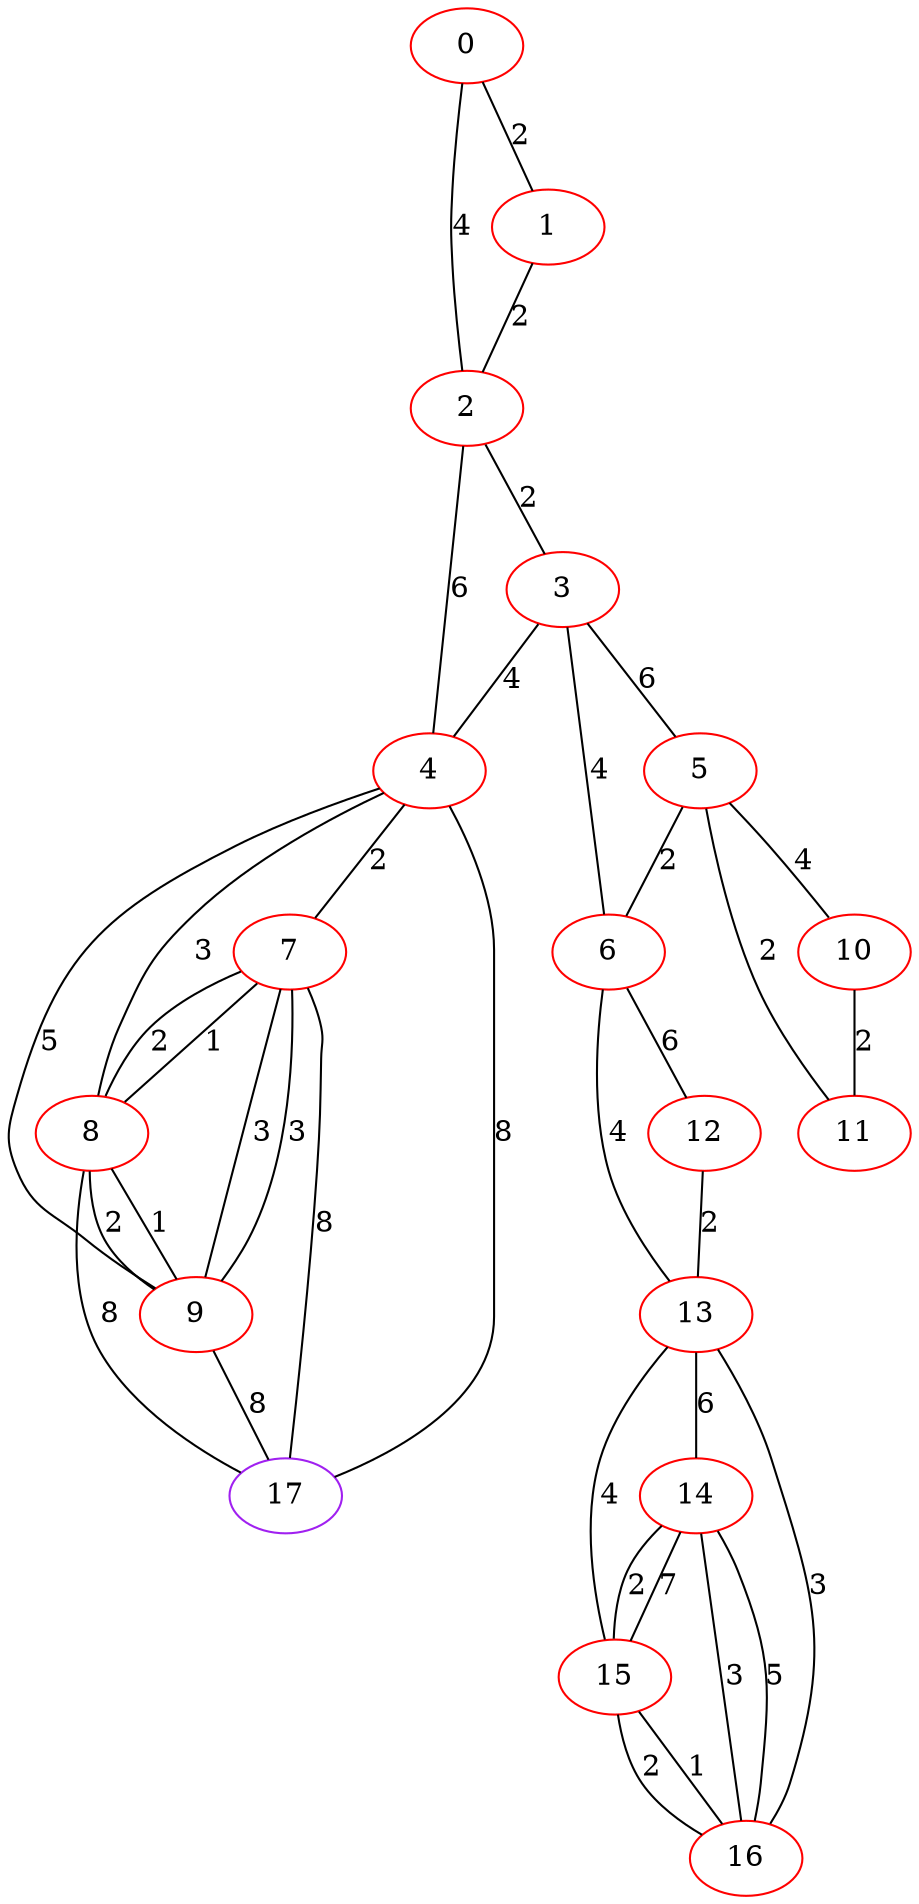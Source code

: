 graph "" {
0 [color=red, weight=1];
1 [color=red, weight=1];
2 [color=red, weight=1];
3 [color=red, weight=1];
4 [color=red, weight=1];
5 [color=red, weight=1];
6 [color=red, weight=1];
7 [color=red, weight=1];
8 [color=red, weight=1];
9 [color=red, weight=1];
10 [color=red, weight=1];
11 [color=red, weight=1];
12 [color=red, weight=1];
13 [color=red, weight=1];
14 [color=red, weight=1];
15 [color=red, weight=1];
16 [color=red, weight=1];
17 [color=purple, weight=4];
0 -- 1  [key=0, label=2];
0 -- 2  [key=0, label=4];
1 -- 2  [key=0, label=2];
2 -- 3  [key=0, label=2];
2 -- 4  [key=0, label=6];
3 -- 4  [key=0, label=4];
3 -- 5  [key=0, label=6];
3 -- 6  [key=0, label=4];
4 -- 7  [key=0, label=2];
4 -- 8  [key=0, label=3];
4 -- 9  [key=0, label=5];
4 -- 17  [key=0, label=8];
5 -- 10  [key=0, label=4];
5 -- 11  [key=0, label=2];
5 -- 6  [key=0, label=2];
6 -- 12  [key=0, label=6];
6 -- 13  [key=0, label=4];
7 -- 8  [key=0, label=1];
7 -- 8  [key=1, label=2];
7 -- 9  [key=0, label=3];
7 -- 9  [key=1, label=3];
7 -- 17  [key=0, label=8];
8 -- 9  [key=0, label=2];
8 -- 9  [key=1, label=1];
8 -- 17  [key=0, label=8];
9 -- 17  [key=0, label=8];
10 -- 11  [key=0, label=2];
12 -- 13  [key=0, label=2];
13 -- 16  [key=0, label=3];
13 -- 14  [key=0, label=6];
13 -- 15  [key=0, label=4];
14 -- 16  [key=0, label=3];
14 -- 16  [key=1, label=5];
14 -- 15  [key=0, label=2];
14 -- 15  [key=1, label=7];
15 -- 16  [key=0, label=1];
15 -- 16  [key=1, label=2];
}
